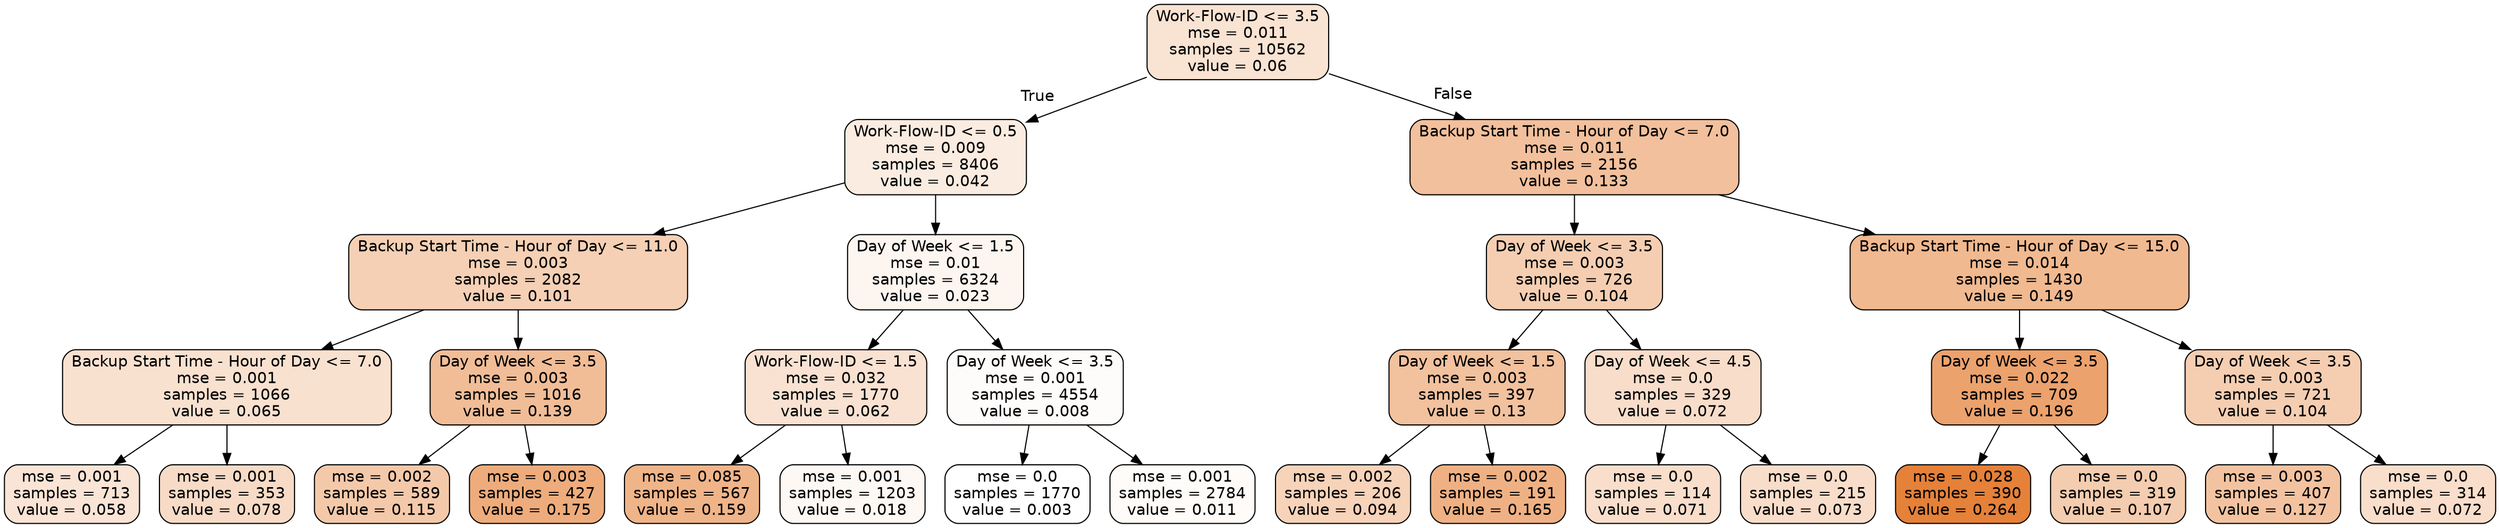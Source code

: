 digraph Tree {
node [shape=box, style="filled, rounded", color="black", fontname=helvetica] ;
edge [fontname=helvetica] ;
0 [label="Work-Flow-ID <= 3.5\nmse = 0.011\nsamples = 10562\nvalue = 0.06", fillcolor="#e5813938"] ;
1 [label="Work-Flow-ID <= 0.5\nmse = 0.009\nsamples = 8406\nvalue = 0.042", fillcolor="#e5813926"] ;
0 -> 1 [labeldistance=2.5, labelangle=45, headlabel="True"] ;
2 [label="Backup Start Time - Hour of Day <= 11.0\nmse = 0.003\nsamples = 2082\nvalue = 0.101", fillcolor="#e581395f"] ;
1 -> 2 ;
3 [label="Backup Start Time - Hour of Day <= 7.0\nmse = 0.001\nsamples = 1066\nvalue = 0.065", fillcolor="#e581393c"] ;
2 -> 3 ;
4 [label="mse = 0.001\nsamples = 713\nvalue = 0.058", fillcolor="#e5813936"] ;
3 -> 4 ;
5 [label="mse = 0.001\nsamples = 353\nvalue = 0.078", fillcolor="#e5813949"] ;
3 -> 5 ;
6 [label="Day of Week <= 3.5\nmse = 0.003\nsamples = 1016\nvalue = 0.139", fillcolor="#e5813985"] ;
2 -> 6 ;
7 [label="mse = 0.002\nsamples = 589\nvalue = 0.115", fillcolor="#e581396d"] ;
6 -> 7 ;
8 [label="mse = 0.003\nsamples = 427\nvalue = 0.175", fillcolor="#e58139a8"] ;
6 -> 8 ;
9 [label="Day of Week <= 1.5\nmse = 0.01\nsamples = 6324\nvalue = 0.023", fillcolor="#e5813914"] ;
1 -> 9 ;
10 [label="Work-Flow-ID <= 1.5\nmse = 0.032\nsamples = 1770\nvalue = 0.062", fillcolor="#e5813939"] ;
9 -> 10 ;
11 [label="mse = 0.085\nsamples = 567\nvalue = 0.159", fillcolor="#e5813998"] ;
10 -> 11 ;
12 [label="mse = 0.001\nsamples = 1203\nvalue = 0.018", fillcolor="#e581390e"] ;
10 -> 12 ;
13 [label="Day of Week <= 3.5\nmse = 0.001\nsamples = 4554\nvalue = 0.008", fillcolor="#e5813905"] ;
9 -> 13 ;
14 [label="mse = 0.0\nsamples = 1770\nvalue = 0.003", fillcolor="#e5813900"] ;
13 -> 14 ;
15 [label="mse = 0.001\nsamples = 2784\nvalue = 0.011", fillcolor="#e5813908"] ;
13 -> 15 ;
16 [label="Backup Start Time - Hour of Day <= 7.0\nmse = 0.011\nsamples = 2156\nvalue = 0.133", fillcolor="#e581397f"] ;
0 -> 16 [labeldistance=2.5, labelangle=-45, headlabel="False"] ;
17 [label="Day of Week <= 3.5\nmse = 0.003\nsamples = 726\nvalue = 0.104", fillcolor="#e5813962"] ;
16 -> 17 ;
18 [label="Day of Week <= 1.5\nmse = 0.003\nsamples = 397\nvalue = 0.13", fillcolor="#e581397c"] ;
17 -> 18 ;
19 [label="mse = 0.002\nsamples = 206\nvalue = 0.094", fillcolor="#e5813959"] ;
18 -> 19 ;
20 [label="mse = 0.002\nsamples = 191\nvalue = 0.165", fillcolor="#e581399e"] ;
18 -> 20 ;
21 [label="Day of Week <= 4.5\nmse = 0.0\nsamples = 329\nvalue = 0.072", fillcolor="#e5813944"] ;
17 -> 21 ;
22 [label="mse = 0.0\nsamples = 114\nvalue = 0.071", fillcolor="#e5813942"] ;
21 -> 22 ;
23 [label="mse = 0.0\nsamples = 215\nvalue = 0.073", fillcolor="#e5813944"] ;
21 -> 23 ;
24 [label="Backup Start Time - Hour of Day <= 15.0\nmse = 0.014\nsamples = 1430\nvalue = 0.149", fillcolor="#e581398e"] ;
16 -> 24 ;
25 [label="Day of Week <= 3.5\nmse = 0.022\nsamples = 709\nvalue = 0.196", fillcolor="#e58139bc"] ;
24 -> 25 ;
26 [label="mse = 0.028\nsamples = 390\nvalue = 0.264", fillcolor="#e58139ff"] ;
25 -> 26 ;
27 [label="mse = 0.0\nsamples = 319\nvalue = 0.107", fillcolor="#e5813966"] ;
25 -> 27 ;
28 [label="Day of Week <= 3.5\nmse = 0.003\nsamples = 721\nvalue = 0.104", fillcolor="#e5813962"] ;
24 -> 28 ;
29 [label="mse = 0.003\nsamples = 407\nvalue = 0.127", fillcolor="#e5813979"] ;
28 -> 29 ;
30 [label="mse = 0.0\nsamples = 314\nvalue = 0.072", fillcolor="#e5813943"] ;
28 -> 30 ;
}